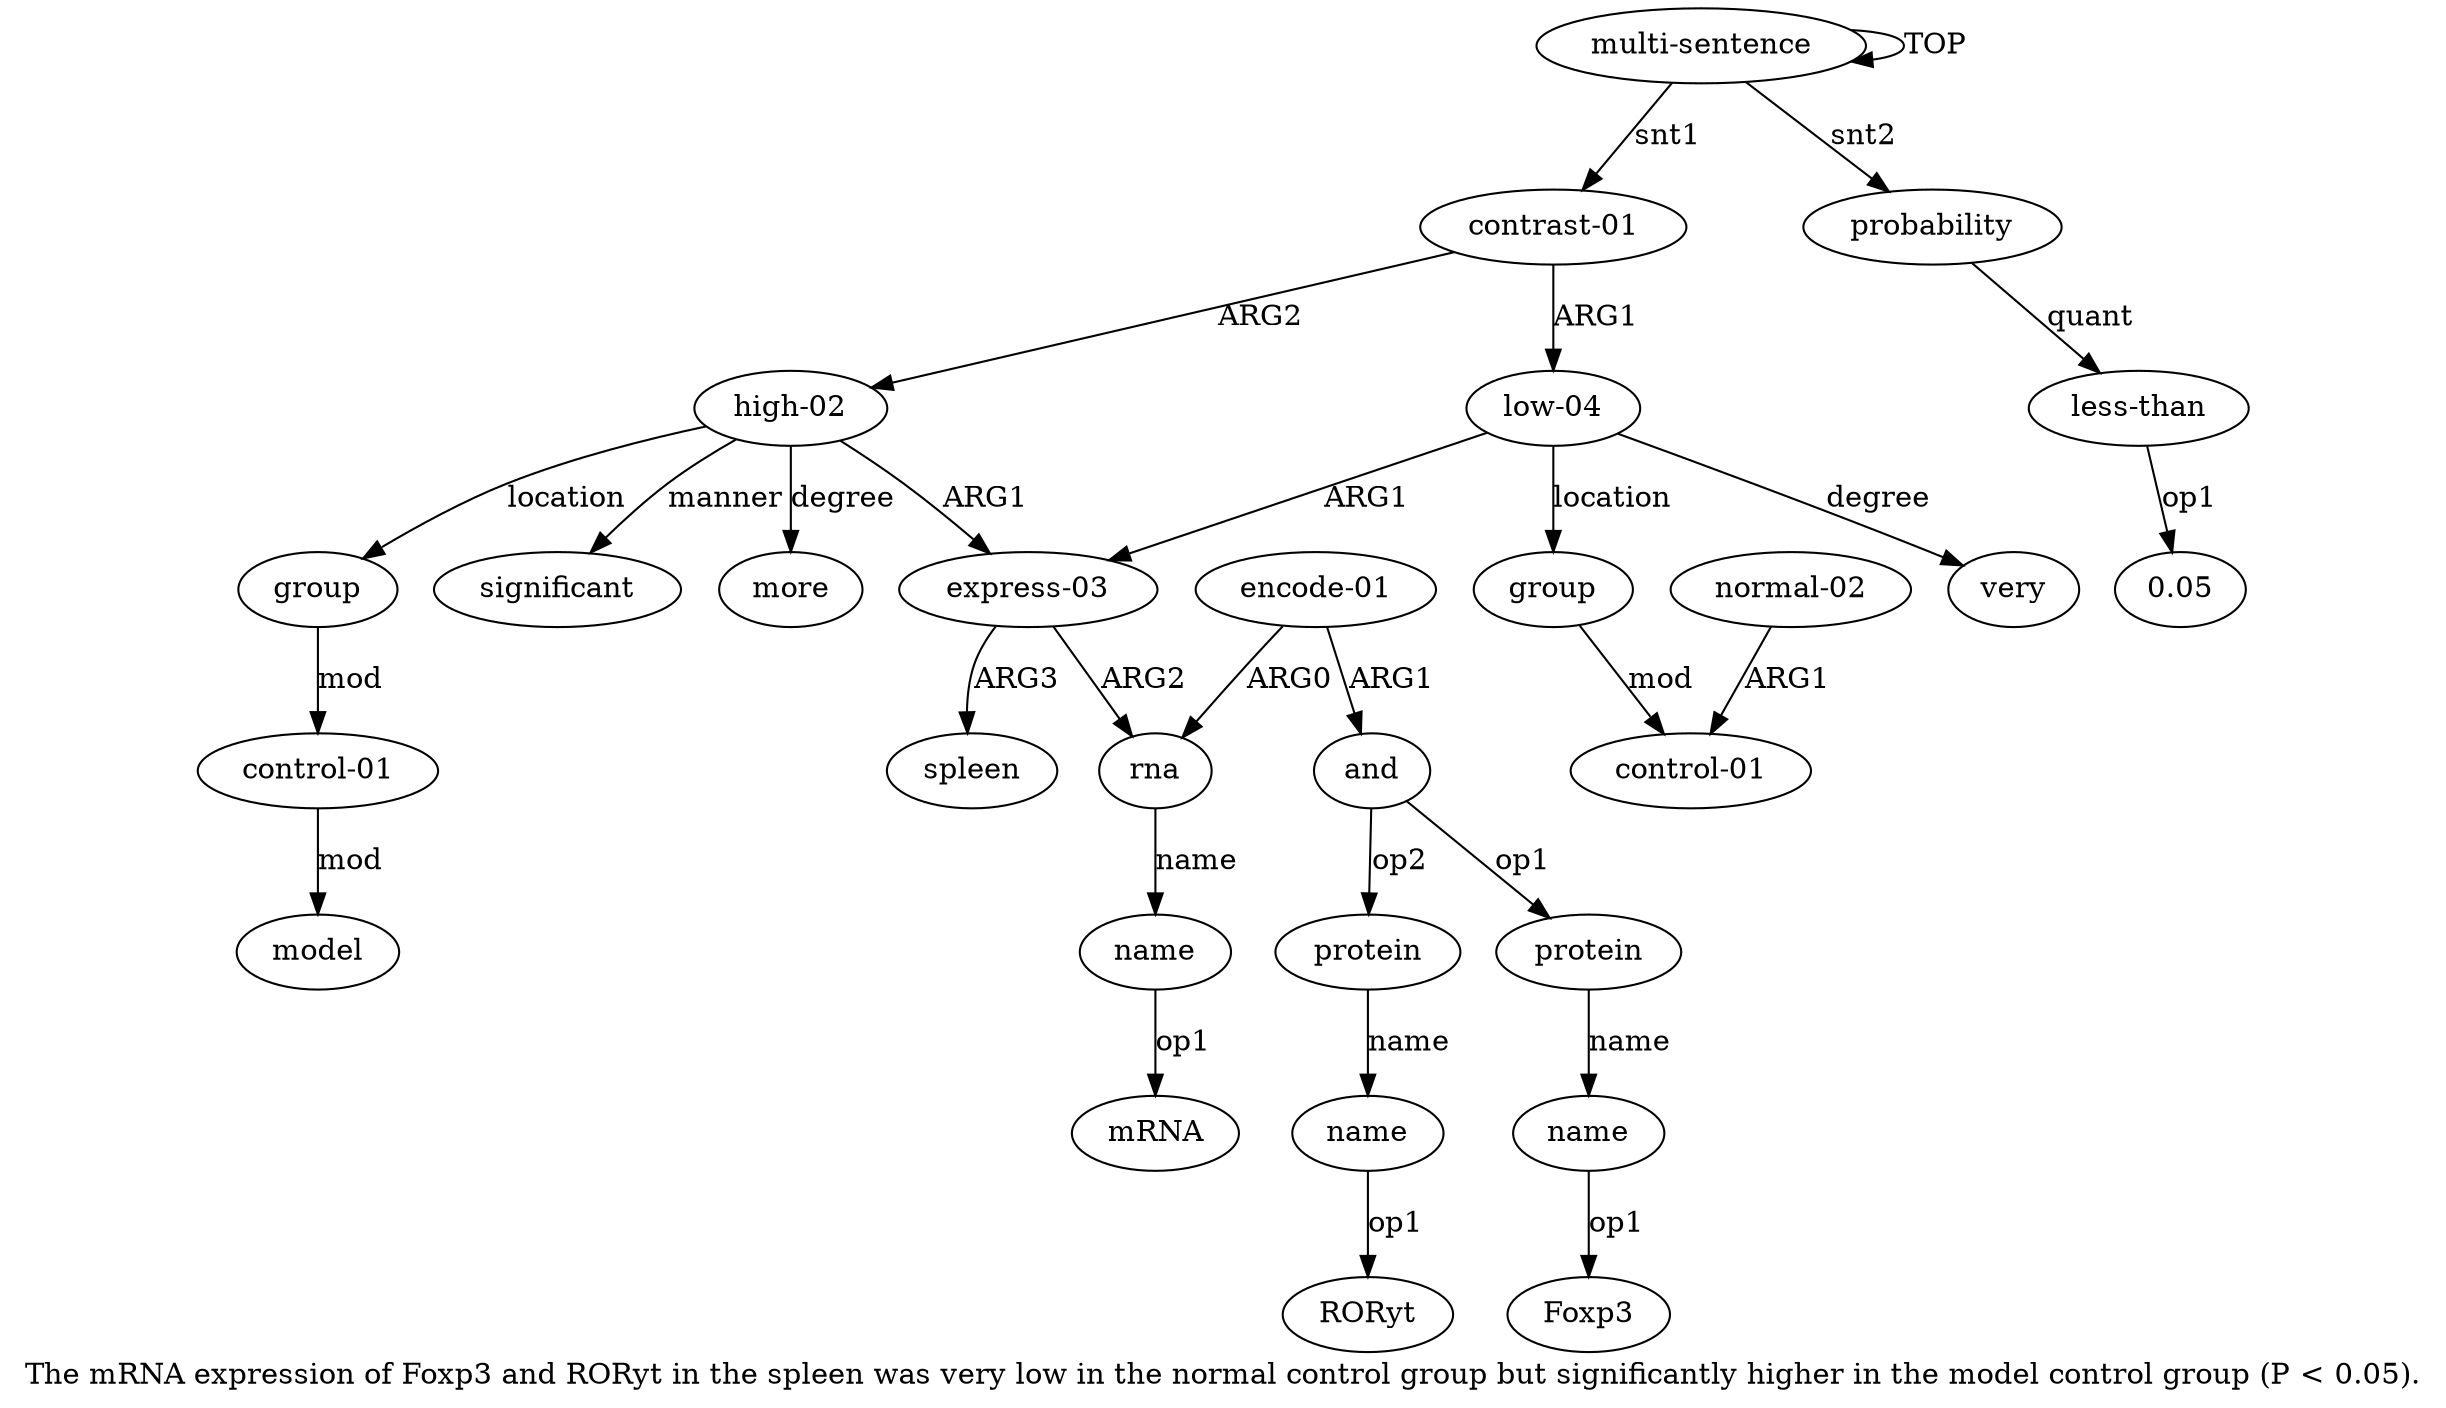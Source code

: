 digraph  {
	graph [label="The mRNA expression of Foxp3 and RORyt in the spleen was very low in the normal control group but significantly higher in the model \
control group (P < 0.05)."];
	node [label="\N"];
	a20	 [color=black,
		gold_ind=20,
		gold_label=group,
		label=group,
		test_ind=20,
		test_label=group];
	a21	 [color=black,
		gold_ind=21,
		gold_label="control-01",
		label="control-01",
		test_ind=21,
		test_label="control-01"];
	a20 -> a21 [key=0,
	color=black,
	gold_label=mod,
	label=mod,
	test_label=mod];
a22 [color=black,
	gold_ind=22,
	gold_label=model,
	label=model,
	test_ind=22,
	test_label=model];
a21 -> a22 [key=0,
color=black,
gold_label=mod,
label=mod,
test_label=mod];
a23 [color=black,
gold_ind=23,
gold_label=probability,
label=probability,
test_ind=23,
test_label=probability];
a24 [color=black,
gold_ind=24,
gold_label="less-than",
label="less-than",
test_ind=24,
test_label="less-than"];
a23 -> a24 [key=0,
color=black,
gold_label=quant,
label=quant,
test_label=quant];
"a24 0.05" [color=black,
gold_ind=-1,
gold_label=0.05,
label=0.05,
test_ind=-1,
test_label=0.05];
a24 -> "a24 0.05" [key=0,
color=black,
gold_label=op1,
label=op1,
test_label=op1];
"a9 Foxp3" [color=black,
gold_ind=-1,
gold_label=Foxp3,
label=Foxp3,
test_ind=-1,
test_label=Foxp3];
"a5 mRNA" [color=black,
gold_ind=-1,
gold_label=mRNA,
label=mRNA,
test_ind=-1,
test_label=mRNA];
"a11 RORyt" [color=black,
gold_ind=-1,
gold_label=RORyt,
label=RORyt,
test_ind=-1,
test_label=RORyt];
a15 [color=black,
gold_ind=15,
gold_label="control-01",
label="control-01",
test_ind=15,
test_label="control-01"];
a14 [color=black,
gold_ind=14,
gold_label=group,
label=group,
test_ind=14,
test_label=group];
a14 -> a15 [key=0,
color=black,
gold_label=mod,
label=mod,
test_label=mod];
a17 [color=black,
gold_ind=17,
gold_label="high-02",
label="high-02",
test_ind=17,
test_label="high-02"];
a17 -> a20 [key=0,
color=black,
gold_label=location,
label=location,
test_label=location];
a19 [color=black,
gold_ind=19,
gold_label=significant,
label=significant,
test_ind=19,
test_label=significant];
a17 -> a19 [key=0,
color=black,
gold_label=manner,
label=manner,
test_label=manner];
a18 [color=black,
gold_ind=18,
gold_label=more,
label=more,
test_ind=18,
test_label=more];
a17 -> a18 [key=0,
color=black,
gold_label=degree,
label=degree,
test_label=degree];
a3 [color=black,
gold_ind=3,
gold_label="express-03",
label="express-03",
test_ind=3,
test_label="express-03"];
a17 -> a3 [key=0,
color=black,
gold_label=ARG1,
label=ARG1,
test_label=ARG1];
a16 [color=black,
gold_ind=16,
gold_label="normal-02",
label="normal-02",
test_ind=16,
test_label="normal-02"];
a16 -> a15 [key=0,
color=black,
gold_label=ARG1,
label=ARG1,
test_label=ARG1];
a11 [color=black,
gold_ind=11,
gold_label=name,
label=name,
test_ind=11,
test_label=name];
a11 -> "a11 RORyt" [key=0,
color=black,
gold_label=op1,
label=op1,
test_label=op1];
a10 [color=black,
gold_ind=10,
gold_label=protein,
label=protein,
test_ind=10,
test_label=protein];
a10 -> a11 [key=0,
color=black,
gold_label=name,
label=name,
test_label=name];
a13 [color=black,
gold_ind=13,
gold_label=very,
label=very,
test_ind=13,
test_label=very];
a12 [color=black,
gold_ind=12,
gold_label=spleen,
label=spleen,
test_ind=12,
test_label=spleen];
a1 [color=black,
gold_ind=1,
gold_label="contrast-01",
label="contrast-01",
test_ind=1,
test_label="contrast-01"];
a1 -> a17 [key=0,
color=black,
gold_label=ARG2,
label=ARG2,
test_label=ARG2];
a2 [color=black,
gold_ind=2,
gold_label="low-04",
label="low-04",
test_ind=2,
test_label="low-04"];
a1 -> a2 [key=0,
color=black,
gold_label=ARG1,
label=ARG1,
test_label=ARG1];
a0 [color=black,
gold_ind=0,
gold_label="multi-sentence",
label="multi-sentence",
test_ind=0,
test_label="multi-sentence"];
a0 -> a23 [key=0,
color=black,
gold_label=snt2,
label=snt2,
test_label=snt2];
a0 -> a1 [key=0,
color=black,
gold_label=snt1,
label=snt1,
test_label=snt1];
a0 -> a0 [key=0,
color=black,
gold_label=TOP,
label=TOP,
test_label=TOP];
a3 -> a12 [key=0,
color=black,
gold_label=ARG3,
label=ARG3,
test_label=ARG3];
a4 [color=black,
gold_ind=4,
gold_label=rna,
label=rna,
test_ind=4,
test_label=rna];
a3 -> a4 [key=0,
color=black,
gold_label=ARG2,
label=ARG2,
test_label=ARG2];
a2 -> a14 [key=0,
color=black,
gold_label=location,
label=location,
test_label=location];
a2 -> a13 [key=0,
color=black,
gold_label=degree,
label=degree,
test_label=degree];
a2 -> a3 [key=0,
color=black,
gold_label=ARG1,
label=ARG1,
test_label=ARG1];
a5 [color=black,
gold_ind=5,
gold_label=name,
label=name,
test_ind=5,
test_label=name];
a5 -> "a5 mRNA" [key=0,
color=black,
gold_label=op1,
label=op1,
test_label=op1];
a4 -> a5 [key=0,
color=black,
gold_label=name,
label=name,
test_label=name];
a7 [color=black,
gold_ind=7,
gold_label=and,
label=and,
test_ind=7,
test_label=and];
a7 -> a10 [key=0,
color=black,
gold_label=op2,
label=op2,
test_label=op2];
a8 [color=black,
gold_ind=8,
gold_label=protein,
label=protein,
test_ind=8,
test_label=protein];
a7 -> a8 [key=0,
color=black,
gold_label=op1,
label=op1,
test_label=op1];
a6 [color=black,
gold_ind=6,
gold_label="encode-01",
label="encode-01",
test_ind=6,
test_label="encode-01"];
a6 -> a4 [key=0,
color=black,
gold_label=ARG0,
label=ARG0,
test_label=ARG0];
a6 -> a7 [key=0,
color=black,
gold_label=ARG1,
label=ARG1,
test_label=ARG1];
a9 [color=black,
gold_ind=9,
gold_label=name,
label=name,
test_ind=9,
test_label=name];
a9 -> "a9 Foxp3" [key=0,
color=black,
gold_label=op1,
label=op1,
test_label=op1];
a8 -> a9 [key=0,
color=black,
gold_label=name,
label=name,
test_label=name];
}
